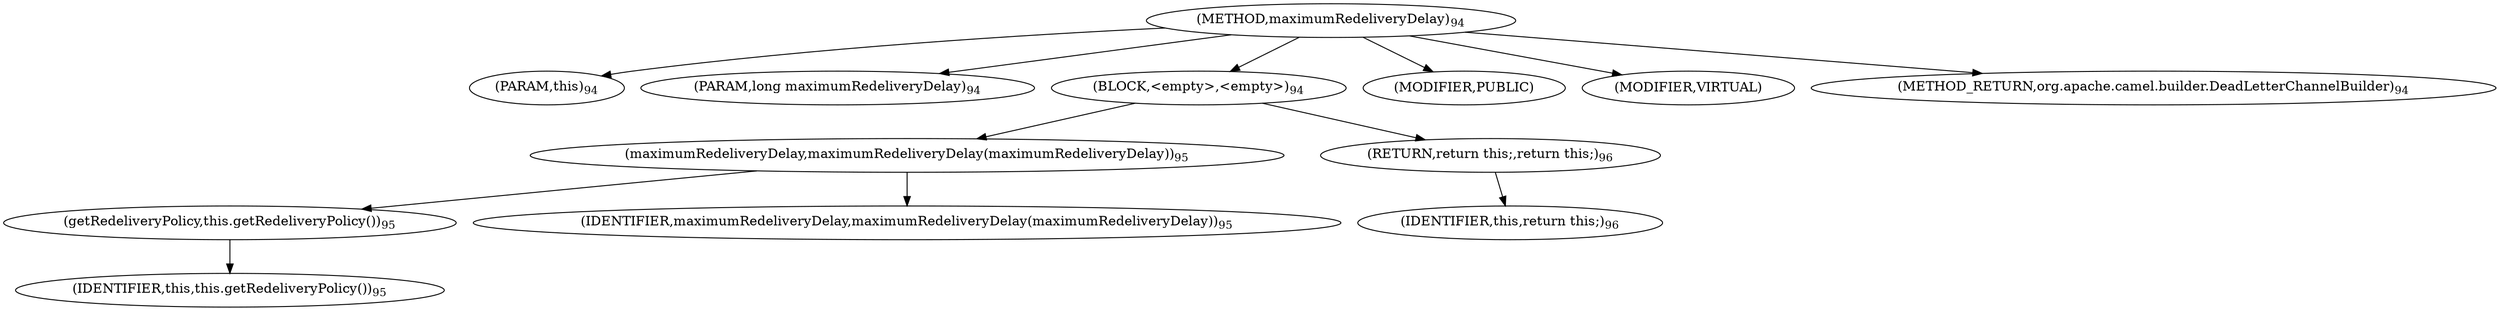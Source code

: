 digraph "maximumRedeliveryDelay" {  
"285" [label = <(METHOD,maximumRedeliveryDelay)<SUB>94</SUB>> ]
"32" [label = <(PARAM,this)<SUB>94</SUB>> ]
"286" [label = <(PARAM,long maximumRedeliveryDelay)<SUB>94</SUB>> ]
"287" [label = <(BLOCK,&lt;empty&gt;,&lt;empty&gt;)<SUB>94</SUB>> ]
"288" [label = <(maximumRedeliveryDelay,maximumRedeliveryDelay(maximumRedeliveryDelay))<SUB>95</SUB>> ]
"289" [label = <(getRedeliveryPolicy,this.getRedeliveryPolicy())<SUB>95</SUB>> ]
"31" [label = <(IDENTIFIER,this,this.getRedeliveryPolicy())<SUB>95</SUB>> ]
"290" [label = <(IDENTIFIER,maximumRedeliveryDelay,maximumRedeliveryDelay(maximumRedeliveryDelay))<SUB>95</SUB>> ]
"291" [label = <(RETURN,return this;,return this;)<SUB>96</SUB>> ]
"33" [label = <(IDENTIFIER,this,return this;)<SUB>96</SUB>> ]
"292" [label = <(MODIFIER,PUBLIC)> ]
"293" [label = <(MODIFIER,VIRTUAL)> ]
"294" [label = <(METHOD_RETURN,org.apache.camel.builder.DeadLetterChannelBuilder)<SUB>94</SUB>> ]
  "285" -> "32" 
  "285" -> "286" 
  "285" -> "287" 
  "285" -> "292" 
  "285" -> "293" 
  "285" -> "294" 
  "287" -> "288" 
  "287" -> "291" 
  "288" -> "289" 
  "288" -> "290" 
  "289" -> "31" 
  "291" -> "33" 
}
